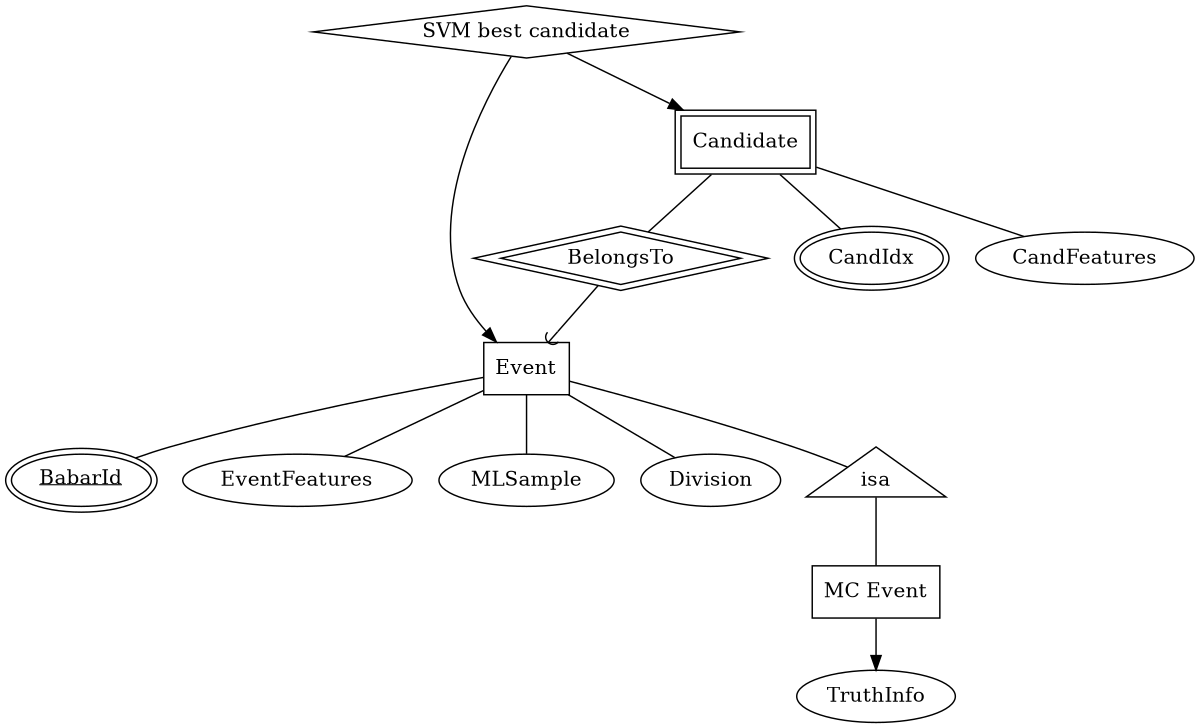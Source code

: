 digraph G {

 size ="8,8";
 
 Event [shape=box]; 
 Candidate [shape=box, peripheries=2];
 BelongsTo [shape=diamond, peripheries=2];
 Candidate -> BelongsTo[arrowhead=none];
 BelongsTo -> Event [arrowhead=curve];

 CandIdx[peripheries=2]
 Candidate -> CandIdx[arrowhead=none];
 Candidate -> CandFeatures[arrowhead=none];

 BabarId [peripheries=2, label=<<u>BabarId</u>>];
 Event -> BabarId [arrowhead=none];
 Event -> EventFeatures [arrowhead=none];
 Event -> MLSample [arrowhead=none];
 Event -> Division [arrowhead=none];

 SVMBestCand[shape=diamond, label="SVM best candidate"];
 SVMBestCand -> Event;
 SVMBestCand -> Candidate;

 MCisa [label="isa", shape=triangle];
 MCEvent [shape=box, label="MC Event"];
 Event -> MCisa[arrowhead=none];
 MCisa -> MCEvent[arrowhead=none];

 MCEvent -> TruthInfo;

}

